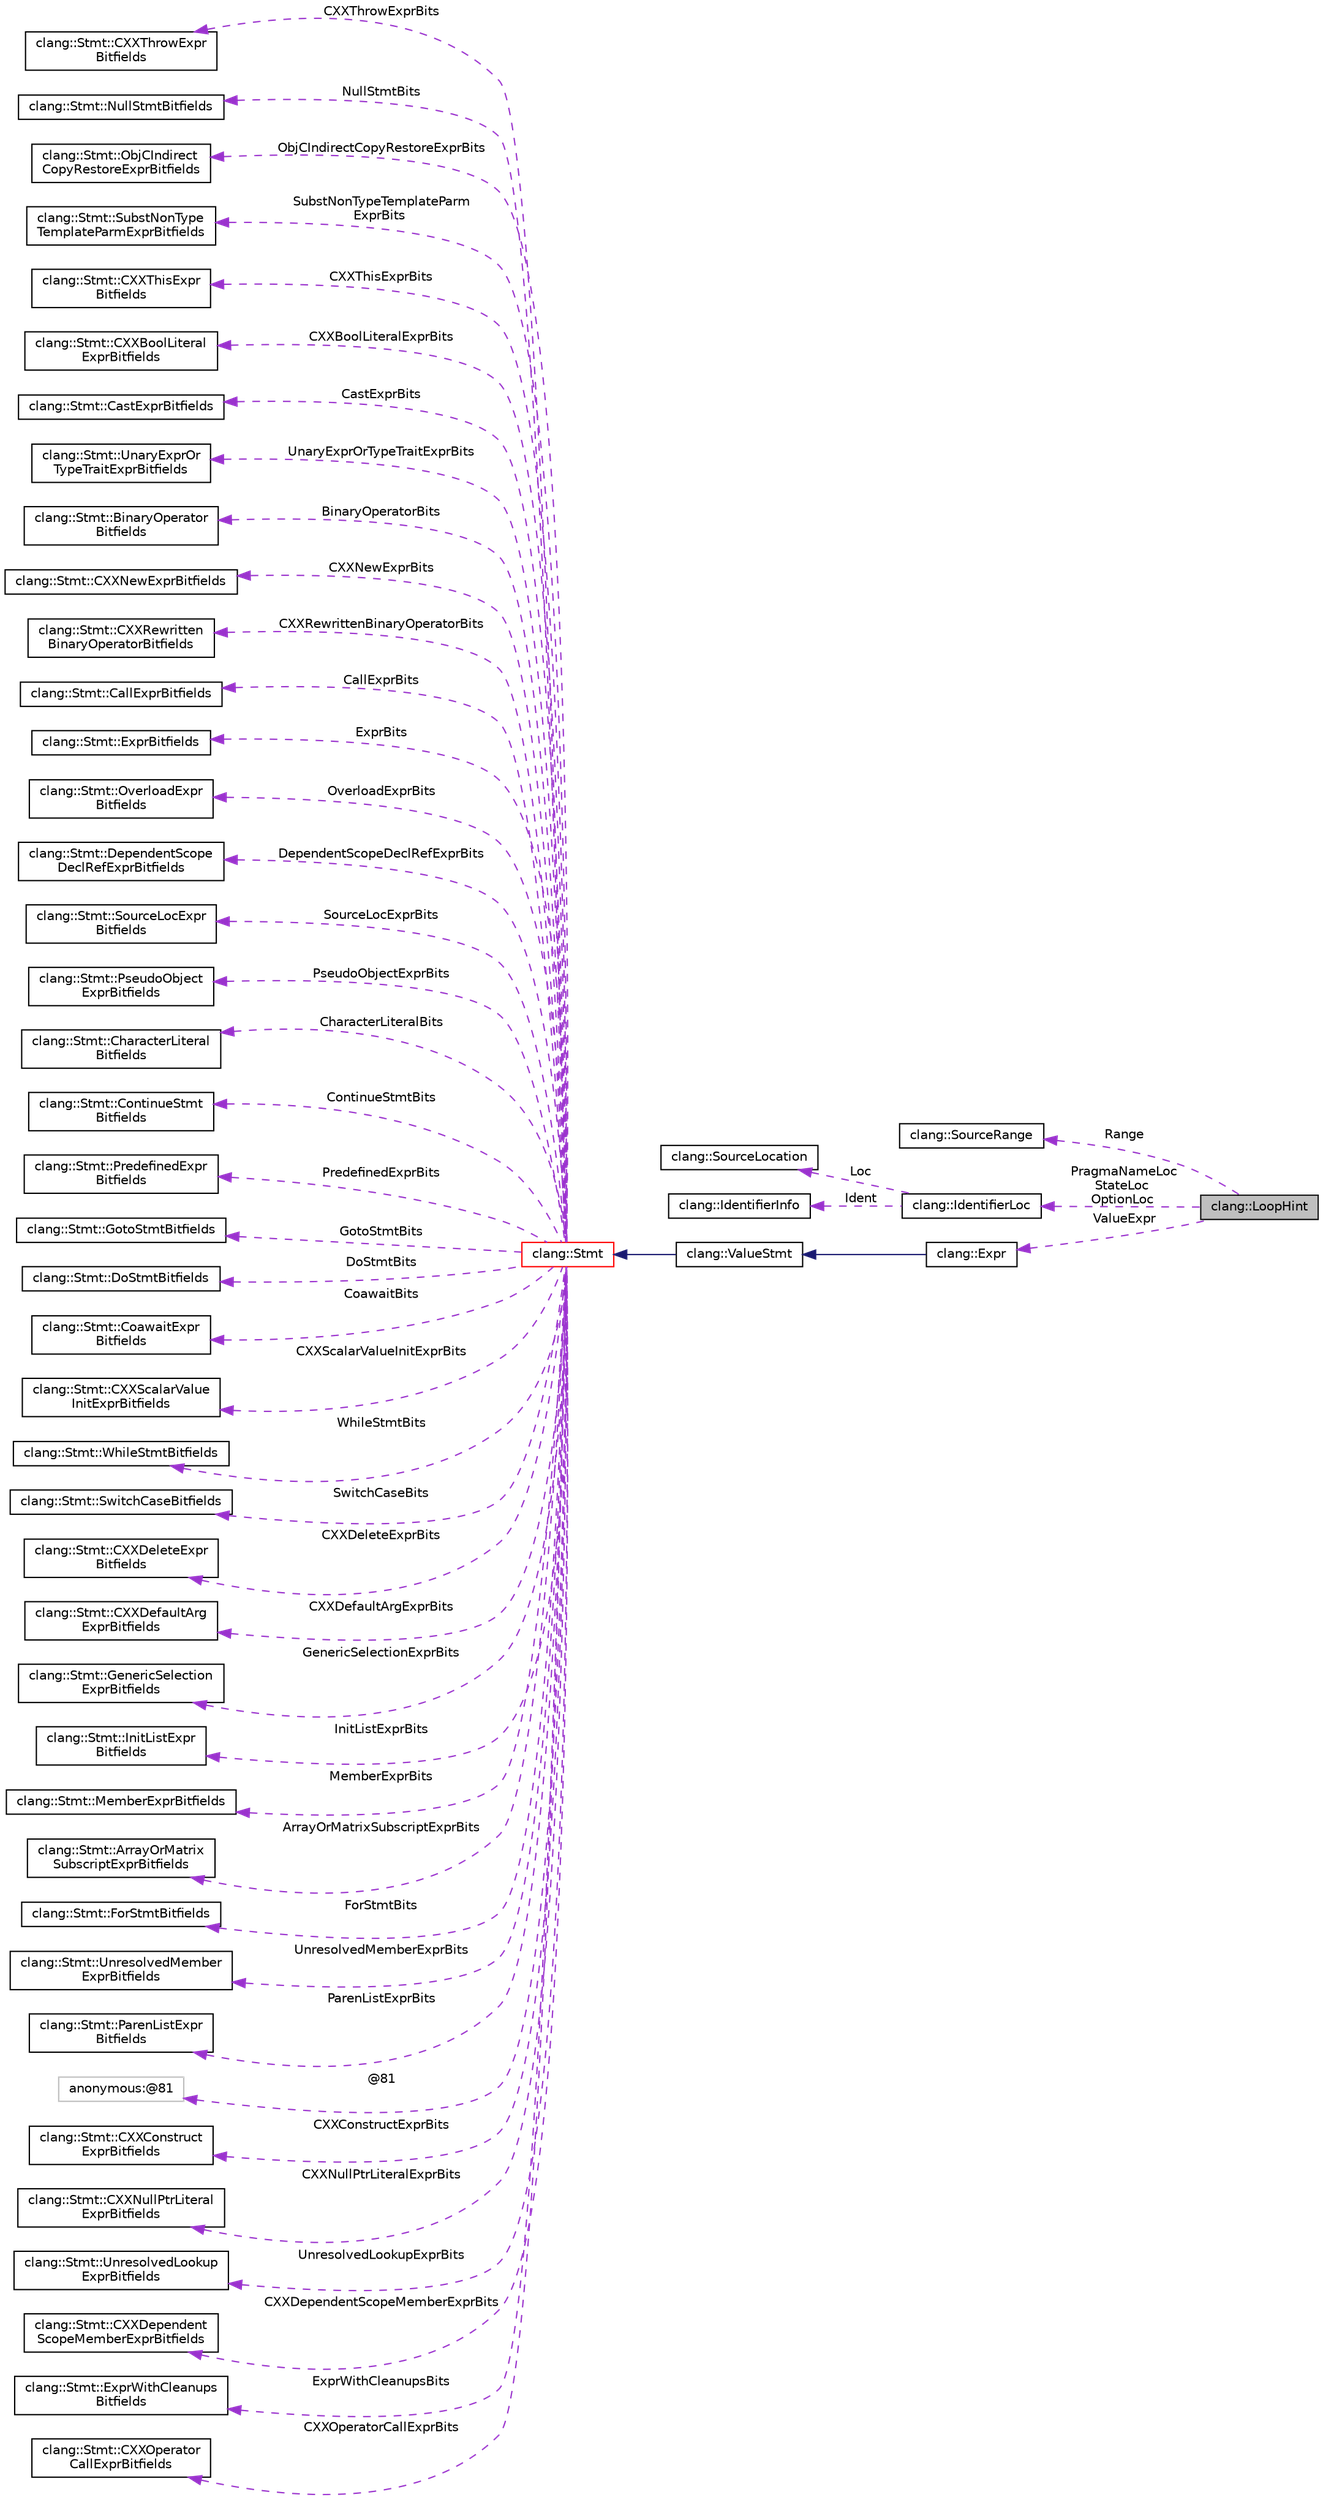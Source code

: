 digraph "clang::LoopHint"
{
 // LATEX_PDF_SIZE
  bgcolor="transparent";
  edge [fontname="Helvetica",fontsize="10",labelfontname="Helvetica",labelfontsize="10"];
  node [fontname="Helvetica",fontsize="10",shape=record];
  rankdir="LR";
  Node1 [label="clang::LoopHint",height=0.2,width=0.4,color="black", fillcolor="grey75", style="filled", fontcolor="black",tooltip="Loop optimization hint for loop and unroll pragmas."];
  Node2 -> Node1 [dir="back",color="darkorchid3",fontsize="10",style="dashed",label=" Range" ,fontname="Helvetica"];
  Node2 [label="clang::SourceRange",height=0.2,width=0.4,color="black",URL="$classclang_1_1SourceRange.html",tooltip="A trivial tuple used to represent a source range."];
  Node3 -> Node1 [dir="back",color="darkorchid3",fontsize="10",style="dashed",label=" PragmaNameLoc\nStateLoc\nOptionLoc" ,fontname="Helvetica"];
  Node3 [label="clang::IdentifierLoc",height=0.2,width=0.4,color="black",URL="$structclang_1_1IdentifierLoc.html",tooltip="Wraps an identifier and optional source location for the identifier."];
  Node4 -> Node3 [dir="back",color="darkorchid3",fontsize="10",style="dashed",label=" Loc" ,fontname="Helvetica"];
  Node4 [label="clang::SourceLocation",height=0.2,width=0.4,color="black",URL="$classclang_1_1SourceLocation.html",tooltip="Encodes a location in the source."];
  Node5 -> Node3 [dir="back",color="darkorchid3",fontsize="10",style="dashed",label=" Ident" ,fontname="Helvetica"];
  Node5 [label="clang::IdentifierInfo",height=0.2,width=0.4,color="black",URL="$classclang_1_1IdentifierInfo.html",tooltip="One of these records is kept for each identifier that is lexed."];
  Node6 -> Node1 [dir="back",color="darkorchid3",fontsize="10",style="dashed",label=" ValueExpr" ,fontname="Helvetica"];
  Node6 [label="clang::Expr",height=0.2,width=0.4,color="black",URL="$classclang_1_1Expr.html",tooltip="This represents one expression."];
  Node7 -> Node6 [dir="back",color="midnightblue",fontsize="10",style="solid",fontname="Helvetica"];
  Node7 [label="clang::ValueStmt",height=0.2,width=0.4,color="black",URL="$classclang_1_1ValueStmt.html",tooltip="Represents a statement that could possibly have a value and type."];
  Node8 -> Node7 [dir="back",color="midnightblue",fontsize="10",style="solid",fontname="Helvetica"];
  Node8 [label="clang::Stmt",height=0.2,width=0.4,color="red",URL="$classclang_1_1Stmt.html",tooltip="Stmt - This represents one statement."];
  Node9 -> Node8 [dir="back",color="darkorchid3",fontsize="10",style="dashed",label=" CXXThrowExprBits" ,fontname="Helvetica"];
  Node9 [label="clang::Stmt::CXXThrowExpr\lBitfields",height=0.2,width=0.4,color="black",URL="$classclang_1_1Stmt_1_1CXXThrowExprBitfields.html",tooltip=" "];
  Node10 -> Node8 [dir="back",color="darkorchid3",fontsize="10",style="dashed",label=" NullStmtBits" ,fontname="Helvetica"];
  Node10 [label="clang::Stmt::NullStmtBitfields",height=0.2,width=0.4,color="black",URL="$classclang_1_1Stmt_1_1NullStmtBitfields.html",tooltip=" "];
  Node11 -> Node8 [dir="back",color="darkorchid3",fontsize="10",style="dashed",label=" ObjCIndirectCopyRestoreExprBits" ,fontname="Helvetica"];
  Node11 [label="clang::Stmt::ObjCIndirect\lCopyRestoreExprBitfields",height=0.2,width=0.4,color="black",URL="$classclang_1_1Stmt_1_1ObjCIndirectCopyRestoreExprBitfields.html",tooltip=" "];
  Node12 -> Node8 [dir="back",color="darkorchid3",fontsize="10",style="dashed",label=" SubstNonTypeTemplateParm\lExprBits" ,fontname="Helvetica"];
  Node12 [label="clang::Stmt::SubstNonType\lTemplateParmExprBitfields",height=0.2,width=0.4,color="black",URL="$classclang_1_1Stmt_1_1SubstNonTypeTemplateParmExprBitfields.html",tooltip=" "];
  Node13 -> Node8 [dir="back",color="darkorchid3",fontsize="10",style="dashed",label=" CXXThisExprBits" ,fontname="Helvetica"];
  Node13 [label="clang::Stmt::CXXThisExpr\lBitfields",height=0.2,width=0.4,color="black",URL="$classclang_1_1Stmt_1_1CXXThisExprBitfields.html",tooltip=" "];
  Node14 -> Node8 [dir="back",color="darkorchid3",fontsize="10",style="dashed",label=" CXXBoolLiteralExprBits" ,fontname="Helvetica"];
  Node14 [label="clang::Stmt::CXXBoolLiteral\lExprBitfields",height=0.2,width=0.4,color="black",URL="$classclang_1_1Stmt_1_1CXXBoolLiteralExprBitfields.html",tooltip=" "];
  Node15 -> Node8 [dir="back",color="darkorchid3",fontsize="10",style="dashed",label=" CastExprBits" ,fontname="Helvetica"];
  Node15 [label="clang::Stmt::CastExprBitfields",height=0.2,width=0.4,color="black",URL="$classclang_1_1Stmt_1_1CastExprBitfields.html",tooltip=" "];
  Node16 -> Node8 [dir="back",color="darkorchid3",fontsize="10",style="dashed",label=" UnaryExprOrTypeTraitExprBits" ,fontname="Helvetica"];
  Node16 [label="clang::Stmt::UnaryExprOr\lTypeTraitExprBitfields",height=0.2,width=0.4,color="black",URL="$classclang_1_1Stmt_1_1UnaryExprOrTypeTraitExprBitfields.html",tooltip=" "];
  Node17 -> Node8 [dir="back",color="darkorchid3",fontsize="10",style="dashed",label=" BinaryOperatorBits" ,fontname="Helvetica"];
  Node17 [label="clang::Stmt::BinaryOperator\lBitfields",height=0.2,width=0.4,color="black",URL="$classclang_1_1Stmt_1_1BinaryOperatorBitfields.html",tooltip=" "];
  Node18 -> Node8 [dir="back",color="darkorchid3",fontsize="10",style="dashed",label=" CXXNewExprBits" ,fontname="Helvetica"];
  Node18 [label="clang::Stmt::CXXNewExprBitfields",height=0.2,width=0.4,color="black",URL="$classclang_1_1Stmt_1_1CXXNewExprBitfields.html",tooltip=" "];
  Node19 -> Node8 [dir="back",color="darkorchid3",fontsize="10",style="dashed",label=" CXXRewrittenBinaryOperatorBits" ,fontname="Helvetica"];
  Node19 [label="clang::Stmt::CXXRewritten\lBinaryOperatorBitfields",height=0.2,width=0.4,color="black",URL="$classclang_1_1Stmt_1_1CXXRewrittenBinaryOperatorBitfields.html",tooltip=" "];
  Node20 -> Node8 [dir="back",color="darkorchid3",fontsize="10",style="dashed",label=" CallExprBits" ,fontname="Helvetica"];
  Node20 [label="clang::Stmt::CallExprBitfields",height=0.2,width=0.4,color="black",URL="$classclang_1_1Stmt_1_1CallExprBitfields.html",tooltip=" "];
  Node21 -> Node8 [dir="back",color="darkorchid3",fontsize="10",style="dashed",label=" ExprBits" ,fontname="Helvetica"];
  Node21 [label="clang::Stmt::ExprBitfields",height=0.2,width=0.4,color="black",URL="$classclang_1_1Stmt_1_1ExprBitfields.html",tooltip=" "];
  Node22 -> Node8 [dir="back",color="darkorchid3",fontsize="10",style="dashed",label=" OverloadExprBits" ,fontname="Helvetica"];
  Node22 [label="clang::Stmt::OverloadExpr\lBitfields",height=0.2,width=0.4,color="black",URL="$classclang_1_1Stmt_1_1OverloadExprBitfields.html",tooltip=" "];
  Node23 -> Node8 [dir="back",color="darkorchid3",fontsize="10",style="dashed",label=" DependentScopeDeclRefExprBits" ,fontname="Helvetica"];
  Node23 [label="clang::Stmt::DependentScope\lDeclRefExprBitfields",height=0.2,width=0.4,color="black",URL="$classclang_1_1Stmt_1_1DependentScopeDeclRefExprBitfields.html",tooltip=" "];
  Node24 -> Node8 [dir="back",color="darkorchid3",fontsize="10",style="dashed",label=" SourceLocExprBits" ,fontname="Helvetica"];
  Node24 [label="clang::Stmt::SourceLocExpr\lBitfields",height=0.2,width=0.4,color="black",URL="$classclang_1_1Stmt_1_1SourceLocExprBitfields.html",tooltip=" "];
  Node25 -> Node8 [dir="back",color="darkorchid3",fontsize="10",style="dashed",label=" PseudoObjectExprBits" ,fontname="Helvetica"];
  Node25 [label="clang::Stmt::PseudoObject\lExprBitfields",height=0.2,width=0.4,color="black",URL="$classclang_1_1Stmt_1_1PseudoObjectExprBitfields.html",tooltip=" "];
  Node26 -> Node8 [dir="back",color="darkorchid3",fontsize="10",style="dashed",label=" CharacterLiteralBits" ,fontname="Helvetica"];
  Node26 [label="clang::Stmt::CharacterLiteral\lBitfields",height=0.2,width=0.4,color="black",URL="$classclang_1_1Stmt_1_1CharacterLiteralBitfields.html",tooltip=" "];
  Node27 -> Node8 [dir="back",color="darkorchid3",fontsize="10",style="dashed",label=" ContinueStmtBits" ,fontname="Helvetica"];
  Node27 [label="clang::Stmt::ContinueStmt\lBitfields",height=0.2,width=0.4,color="black",URL="$classclang_1_1Stmt_1_1ContinueStmtBitfields.html",tooltip=" "];
  Node28 -> Node8 [dir="back",color="darkorchid3",fontsize="10",style="dashed",label=" PredefinedExprBits" ,fontname="Helvetica"];
  Node28 [label="clang::Stmt::PredefinedExpr\lBitfields",height=0.2,width=0.4,color="black",URL="$classclang_1_1Stmt_1_1PredefinedExprBitfields.html",tooltip=" "];
  Node29 -> Node8 [dir="back",color="darkorchid3",fontsize="10",style="dashed",label=" GotoStmtBits" ,fontname="Helvetica"];
  Node29 [label="clang::Stmt::GotoStmtBitfields",height=0.2,width=0.4,color="black",URL="$classclang_1_1Stmt_1_1GotoStmtBitfields.html",tooltip=" "];
  Node30 -> Node8 [dir="back",color="darkorchid3",fontsize="10",style="dashed",label=" DoStmtBits" ,fontname="Helvetica"];
  Node30 [label="clang::Stmt::DoStmtBitfields",height=0.2,width=0.4,color="black",URL="$classclang_1_1Stmt_1_1DoStmtBitfields.html",tooltip=" "];
  Node31 -> Node8 [dir="back",color="darkorchid3",fontsize="10",style="dashed",label=" CoawaitBits" ,fontname="Helvetica"];
  Node31 [label="clang::Stmt::CoawaitExpr\lBitfields",height=0.2,width=0.4,color="black",URL="$classclang_1_1Stmt_1_1CoawaitExprBitfields.html",tooltip=" "];
  Node32 -> Node8 [dir="back",color="darkorchid3",fontsize="10",style="dashed",label=" CXXScalarValueInitExprBits" ,fontname="Helvetica"];
  Node32 [label="clang::Stmt::CXXScalarValue\lInitExprBitfields",height=0.2,width=0.4,color="black",URL="$classclang_1_1Stmt_1_1CXXScalarValueInitExprBitfields.html",tooltip=" "];
  Node33 -> Node8 [dir="back",color="darkorchid3",fontsize="10",style="dashed",label=" WhileStmtBits" ,fontname="Helvetica"];
  Node33 [label="clang::Stmt::WhileStmtBitfields",height=0.2,width=0.4,color="black",URL="$classclang_1_1Stmt_1_1WhileStmtBitfields.html",tooltip=" "];
  Node34 -> Node8 [dir="back",color="darkorchid3",fontsize="10",style="dashed",label=" SwitchCaseBits" ,fontname="Helvetica"];
  Node34 [label="clang::Stmt::SwitchCaseBitfields",height=0.2,width=0.4,color="black",URL="$classclang_1_1Stmt_1_1SwitchCaseBitfields.html",tooltip=" "];
  Node35 -> Node8 [dir="back",color="darkorchid3",fontsize="10",style="dashed",label=" CXXDeleteExprBits" ,fontname="Helvetica"];
  Node35 [label="clang::Stmt::CXXDeleteExpr\lBitfields",height=0.2,width=0.4,color="black",URL="$classclang_1_1Stmt_1_1CXXDeleteExprBitfields.html",tooltip=" "];
  Node36 -> Node8 [dir="back",color="darkorchid3",fontsize="10",style="dashed",label=" CXXDefaultArgExprBits" ,fontname="Helvetica"];
  Node36 [label="clang::Stmt::CXXDefaultArg\lExprBitfields",height=0.2,width=0.4,color="black",URL="$classclang_1_1Stmt_1_1CXXDefaultArgExprBitfields.html",tooltip=" "];
  Node37 -> Node8 [dir="back",color="darkorchid3",fontsize="10",style="dashed",label=" GenericSelectionExprBits" ,fontname="Helvetica"];
  Node37 [label="clang::Stmt::GenericSelection\lExprBitfields",height=0.2,width=0.4,color="black",URL="$classclang_1_1Stmt_1_1GenericSelectionExprBitfields.html",tooltip=" "];
  Node38 -> Node8 [dir="back",color="darkorchid3",fontsize="10",style="dashed",label=" InitListExprBits" ,fontname="Helvetica"];
  Node38 [label="clang::Stmt::InitListExpr\lBitfields",height=0.2,width=0.4,color="black",URL="$classclang_1_1Stmt_1_1InitListExprBitfields.html",tooltip=" "];
  Node39 -> Node8 [dir="back",color="darkorchid3",fontsize="10",style="dashed",label=" MemberExprBits" ,fontname="Helvetica"];
  Node39 [label="clang::Stmt::MemberExprBitfields",height=0.2,width=0.4,color="black",URL="$classclang_1_1Stmt_1_1MemberExprBitfields.html",tooltip=" "];
  Node40 -> Node8 [dir="back",color="darkorchid3",fontsize="10",style="dashed",label=" ArrayOrMatrixSubscriptExprBits" ,fontname="Helvetica"];
  Node40 [label="clang::Stmt::ArrayOrMatrix\lSubscriptExprBitfields",height=0.2,width=0.4,color="black",URL="$classclang_1_1Stmt_1_1ArrayOrMatrixSubscriptExprBitfields.html",tooltip=" "];
  Node41 -> Node8 [dir="back",color="darkorchid3",fontsize="10",style="dashed",label=" ForStmtBits" ,fontname="Helvetica"];
  Node41 [label="clang::Stmt::ForStmtBitfields",height=0.2,width=0.4,color="black",URL="$classclang_1_1Stmt_1_1ForStmtBitfields.html",tooltip=" "];
  Node42 -> Node8 [dir="back",color="darkorchid3",fontsize="10",style="dashed",label=" UnresolvedMemberExprBits" ,fontname="Helvetica"];
  Node42 [label="clang::Stmt::UnresolvedMember\lExprBitfields",height=0.2,width=0.4,color="black",URL="$classclang_1_1Stmt_1_1UnresolvedMemberExprBitfields.html",tooltip=" "];
  Node43 -> Node8 [dir="back",color="darkorchid3",fontsize="10",style="dashed",label=" ParenListExprBits" ,fontname="Helvetica"];
  Node43 [label="clang::Stmt::ParenListExpr\lBitfields",height=0.2,width=0.4,color="black",URL="$classclang_1_1Stmt_1_1ParenListExprBitfields.html",tooltip=" "];
  Node44 -> Node8 [dir="back",color="darkorchid3",fontsize="10",style="dashed",label=" @81" ,fontname="Helvetica"];
  Node44 [label="anonymous:@81",height=0.2,width=0.4,color="grey75",tooltip=" "];
  Node45 -> Node8 [dir="back",color="darkorchid3",fontsize="10",style="dashed",label=" CXXConstructExprBits" ,fontname="Helvetica"];
  Node45 [label="clang::Stmt::CXXConstruct\lExprBitfields",height=0.2,width=0.4,color="black",URL="$classclang_1_1Stmt_1_1CXXConstructExprBitfields.html",tooltip=" "];
  Node46 -> Node8 [dir="back",color="darkorchid3",fontsize="10",style="dashed",label=" CXXNullPtrLiteralExprBits" ,fontname="Helvetica"];
  Node46 [label="clang::Stmt::CXXNullPtrLiteral\lExprBitfields",height=0.2,width=0.4,color="black",URL="$classclang_1_1Stmt_1_1CXXNullPtrLiteralExprBitfields.html",tooltip=" "];
  Node47 -> Node8 [dir="back",color="darkorchid3",fontsize="10",style="dashed",label=" UnresolvedLookupExprBits" ,fontname="Helvetica"];
  Node47 [label="clang::Stmt::UnresolvedLookup\lExprBitfields",height=0.2,width=0.4,color="black",URL="$classclang_1_1Stmt_1_1UnresolvedLookupExprBitfields.html",tooltip=" "];
  Node48 -> Node8 [dir="back",color="darkorchid3",fontsize="10",style="dashed",label=" CXXDependentScopeMemberExprBits" ,fontname="Helvetica"];
  Node48 [label="clang::Stmt::CXXDependent\lScopeMemberExprBitfields",height=0.2,width=0.4,color="black",URL="$classclang_1_1Stmt_1_1CXXDependentScopeMemberExprBitfields.html",tooltip=" "];
  Node49 -> Node8 [dir="back",color="darkorchid3",fontsize="10",style="dashed",label=" ExprWithCleanupsBits" ,fontname="Helvetica"];
  Node49 [label="clang::Stmt::ExprWithCleanups\lBitfields",height=0.2,width=0.4,color="black",URL="$classclang_1_1Stmt_1_1ExprWithCleanupsBitfields.html",tooltip=" "];
  Node50 -> Node8 [dir="back",color="darkorchid3",fontsize="10",style="dashed",label=" CXXOperatorCallExprBits" ,fontname="Helvetica"];
  Node50 [label="clang::Stmt::CXXOperator\lCallExprBitfields",height=0.2,width=0.4,color="black",URL="$classclang_1_1Stmt_1_1CXXOperatorCallExprBitfields.html",tooltip=" "];
}
